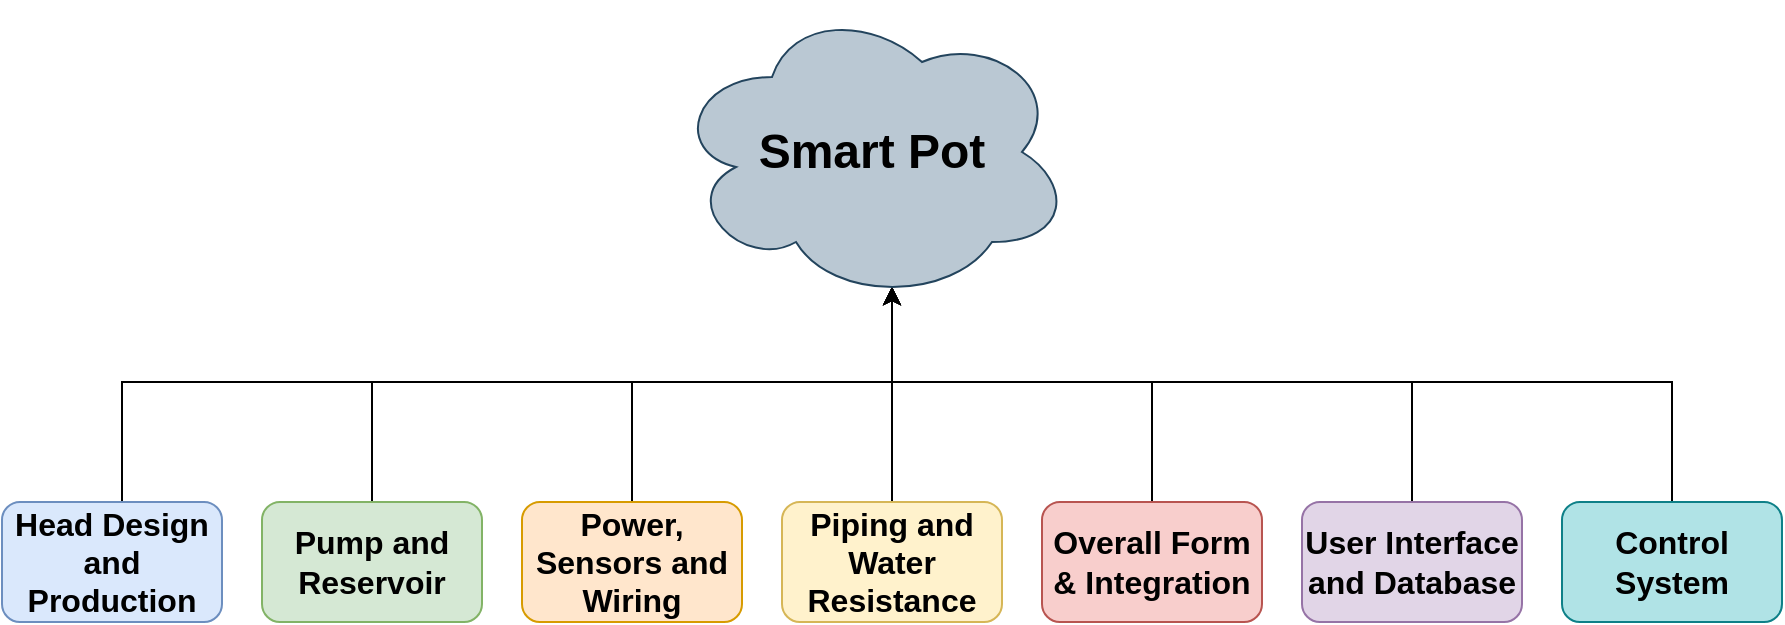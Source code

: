 <mxfile version="12.7.8" type="github">
  <diagram id="XIJPUamSOm5252IKuz4y" name="Page-1">
    <mxGraphModel dx="556" dy="425" grid="0" gridSize="10" guides="1" tooltips="1" connect="1" arrows="1" fold="1" page="0" pageScale="1" pageWidth="1654" pageHeight="1169" background="none" math="0" shadow="0">
      <root>
        <mxCell id="0" />
        <mxCell id="1" parent="0" />
        <mxCell id="SbJ9dV-4PSkxlvkEaT_q-26" style="edgeStyle=orthogonalEdgeStyle;rounded=0;orthogonalLoop=1;jettySize=auto;html=1;entryX=0.55;entryY=0.95;entryDx=0;entryDy=0;entryPerimeter=0;fontSize=16;" edge="1" parent="1" source="SbJ9dV-4PSkxlvkEaT_q-2" target="SbJ9dV-4PSkxlvkEaT_q-17">
          <mxGeometry relative="1" as="geometry">
            <Array as="points">
              <mxPoint x="160" y="200" />
              <mxPoint x="545" y="200" />
            </Array>
          </mxGeometry>
        </mxCell>
        <mxCell id="SbJ9dV-4PSkxlvkEaT_q-2" value="&lt;font style=&quot;font-size: 16px;&quot;&gt;Head Design and Production&lt;/font&gt;" style="rounded=1;whiteSpace=wrap;html=1;horizontal=1;direction=south;fillColor=#dae8fc;strokeColor=#6c8ebf;fontSize=16;fontStyle=1" vertex="1" parent="1">
          <mxGeometry x="100" y="260" width="110" height="60" as="geometry" />
        </mxCell>
        <mxCell id="SbJ9dV-4PSkxlvkEaT_q-27" style="edgeStyle=orthogonalEdgeStyle;rounded=0;orthogonalLoop=1;jettySize=auto;html=1;entryX=0.55;entryY=0.95;entryDx=0;entryDy=0;entryPerimeter=0;fontSize=16;" edge="1" parent="1" source="SbJ9dV-4PSkxlvkEaT_q-5" target="SbJ9dV-4PSkxlvkEaT_q-17">
          <mxGeometry relative="1" as="geometry">
            <Array as="points">
              <mxPoint x="285" y="200" />
              <mxPoint x="545" y="200" />
            </Array>
          </mxGeometry>
        </mxCell>
        <mxCell id="SbJ9dV-4PSkxlvkEaT_q-5" value="&lt;font style=&quot;font-size: 16px;&quot;&gt;Pump and Reservoir&lt;/font&gt;" style="rounded=1;whiteSpace=wrap;html=1;fillColor=#d5e8d4;strokeColor=#82b366;fontSize=16;fontStyle=1" vertex="1" parent="1">
          <mxGeometry x="230" y="260" width="110" height="60" as="geometry" />
        </mxCell>
        <mxCell id="SbJ9dV-4PSkxlvkEaT_q-25" style="edgeStyle=orthogonalEdgeStyle;rounded=0;orthogonalLoop=1;jettySize=auto;html=1;entryX=0.55;entryY=0.95;entryDx=0;entryDy=0;entryPerimeter=0;fontSize=16;" edge="1" parent="1" source="SbJ9dV-4PSkxlvkEaT_q-9" target="SbJ9dV-4PSkxlvkEaT_q-17">
          <mxGeometry relative="1" as="geometry" />
        </mxCell>
        <mxCell id="SbJ9dV-4PSkxlvkEaT_q-9" value="&lt;font style=&quot;font-size: 16px;&quot;&gt;Piping and Water Resistance&lt;/font&gt;" style="rounded=1;whiteSpace=wrap;html=1;fillColor=#fff2cc;strokeColor=#d6b656;fontSize=16;fontStyle=1" vertex="1" parent="1">
          <mxGeometry x="490" y="260" width="110" height="60" as="geometry" />
        </mxCell>
        <mxCell id="SbJ9dV-4PSkxlvkEaT_q-29" style="edgeStyle=orthogonalEdgeStyle;rounded=0;orthogonalLoop=1;jettySize=auto;html=1;entryX=0.55;entryY=0.95;entryDx=0;entryDy=0;entryPerimeter=0;fontSize=16;" edge="1" parent="1" source="SbJ9dV-4PSkxlvkEaT_q-11" target="SbJ9dV-4PSkxlvkEaT_q-17">
          <mxGeometry relative="1" as="geometry">
            <Array as="points">
              <mxPoint x="675" y="200" />
              <mxPoint x="545" y="200" />
            </Array>
          </mxGeometry>
        </mxCell>
        <mxCell id="SbJ9dV-4PSkxlvkEaT_q-11" value="&lt;font style=&quot;font-size: 16px;&quot;&gt;Overall Form &amp;amp; Integration&lt;/font&gt;" style="rounded=1;whiteSpace=wrap;html=1;fillColor=#f8cecc;strokeColor=#b85450;fontSize=16;fontStyle=1" vertex="1" parent="1">
          <mxGeometry x="620" y="260" width="110" height="60" as="geometry" />
        </mxCell>
        <mxCell id="SbJ9dV-4PSkxlvkEaT_q-30" style="edgeStyle=orthogonalEdgeStyle;rounded=0;orthogonalLoop=1;jettySize=auto;html=1;entryX=0.55;entryY=0.95;entryDx=0;entryDy=0;entryPerimeter=0;fontSize=16;" edge="1" parent="1" source="SbJ9dV-4PSkxlvkEaT_q-13" target="SbJ9dV-4PSkxlvkEaT_q-17">
          <mxGeometry relative="1" as="geometry">
            <Array as="points">
              <mxPoint x="805" y="200" />
              <mxPoint x="545" y="200" />
            </Array>
          </mxGeometry>
        </mxCell>
        <mxCell id="SbJ9dV-4PSkxlvkEaT_q-13" value="&lt;font style=&quot;font-size: 16px;&quot;&gt;User Interface and Database&lt;/font&gt;" style="rounded=1;whiteSpace=wrap;html=1;fillColor=#e1d5e7;strokeColor=#9673a6;fontSize=16;fontStyle=1" vertex="1" parent="1">
          <mxGeometry x="750" y="260" width="110" height="60" as="geometry" />
        </mxCell>
        <mxCell id="SbJ9dV-4PSkxlvkEaT_q-31" style="edgeStyle=orthogonalEdgeStyle;rounded=0;orthogonalLoop=1;jettySize=auto;html=1;entryX=0.55;entryY=0.95;entryDx=0;entryDy=0;entryPerimeter=0;fontSize=16;" edge="1" parent="1" source="SbJ9dV-4PSkxlvkEaT_q-15" target="SbJ9dV-4PSkxlvkEaT_q-17">
          <mxGeometry relative="1" as="geometry">
            <Array as="points">
              <mxPoint x="935" y="200" />
              <mxPoint x="545" y="200" />
            </Array>
          </mxGeometry>
        </mxCell>
        <mxCell id="SbJ9dV-4PSkxlvkEaT_q-15" value="&lt;font style=&quot;font-size: 16px;&quot;&gt;Control System&lt;/font&gt;" style="rounded=1;whiteSpace=wrap;html=1;fillColor=#b0e3e6;strokeColor=#0e8088;fontSize=16;fontStyle=1" vertex="1" parent="1">
          <mxGeometry x="880" y="260" width="110" height="60" as="geometry" />
        </mxCell>
        <mxCell id="SbJ9dV-4PSkxlvkEaT_q-28" style="edgeStyle=orthogonalEdgeStyle;rounded=0;orthogonalLoop=1;jettySize=auto;html=1;entryX=0.55;entryY=0.95;entryDx=0;entryDy=0;entryPerimeter=0;fontSize=16;" edge="1" parent="1" source="SbJ9dV-4PSkxlvkEaT_q-16" target="SbJ9dV-4PSkxlvkEaT_q-17">
          <mxGeometry relative="1" as="geometry">
            <Array as="points">
              <mxPoint x="415" y="200" />
              <mxPoint x="545" y="200" />
            </Array>
          </mxGeometry>
        </mxCell>
        <mxCell id="SbJ9dV-4PSkxlvkEaT_q-16" value="&lt;font style=&quot;font-size: 16px;&quot;&gt;Power, Sensors and Wiring&lt;/font&gt;" style="rounded=1;whiteSpace=wrap;html=1;fillColor=#ffe6cc;strokeColor=#d79b00;fontSize=16;fontStyle=1" vertex="1" parent="1">
          <mxGeometry x="360" y="260" width="110" height="60" as="geometry" />
        </mxCell>
        <mxCell id="SbJ9dV-4PSkxlvkEaT_q-17" value="&lt;b style=&quot;font-size: 12px ; white-space: normal&quot;&gt;&lt;font style=&quot;font-size: 24px&quot;&gt;Smart Pot&lt;/font&gt;&lt;/b&gt;" style="ellipse;shape=cloud;whiteSpace=wrap;html=1;fontSize=16;fillColor=#bac8d3;strokeColor=#23445d;" vertex="1" parent="1">
          <mxGeometry x="435" y="10" width="200" height="150" as="geometry" />
        </mxCell>
      </root>
    </mxGraphModel>
  </diagram>
</mxfile>
